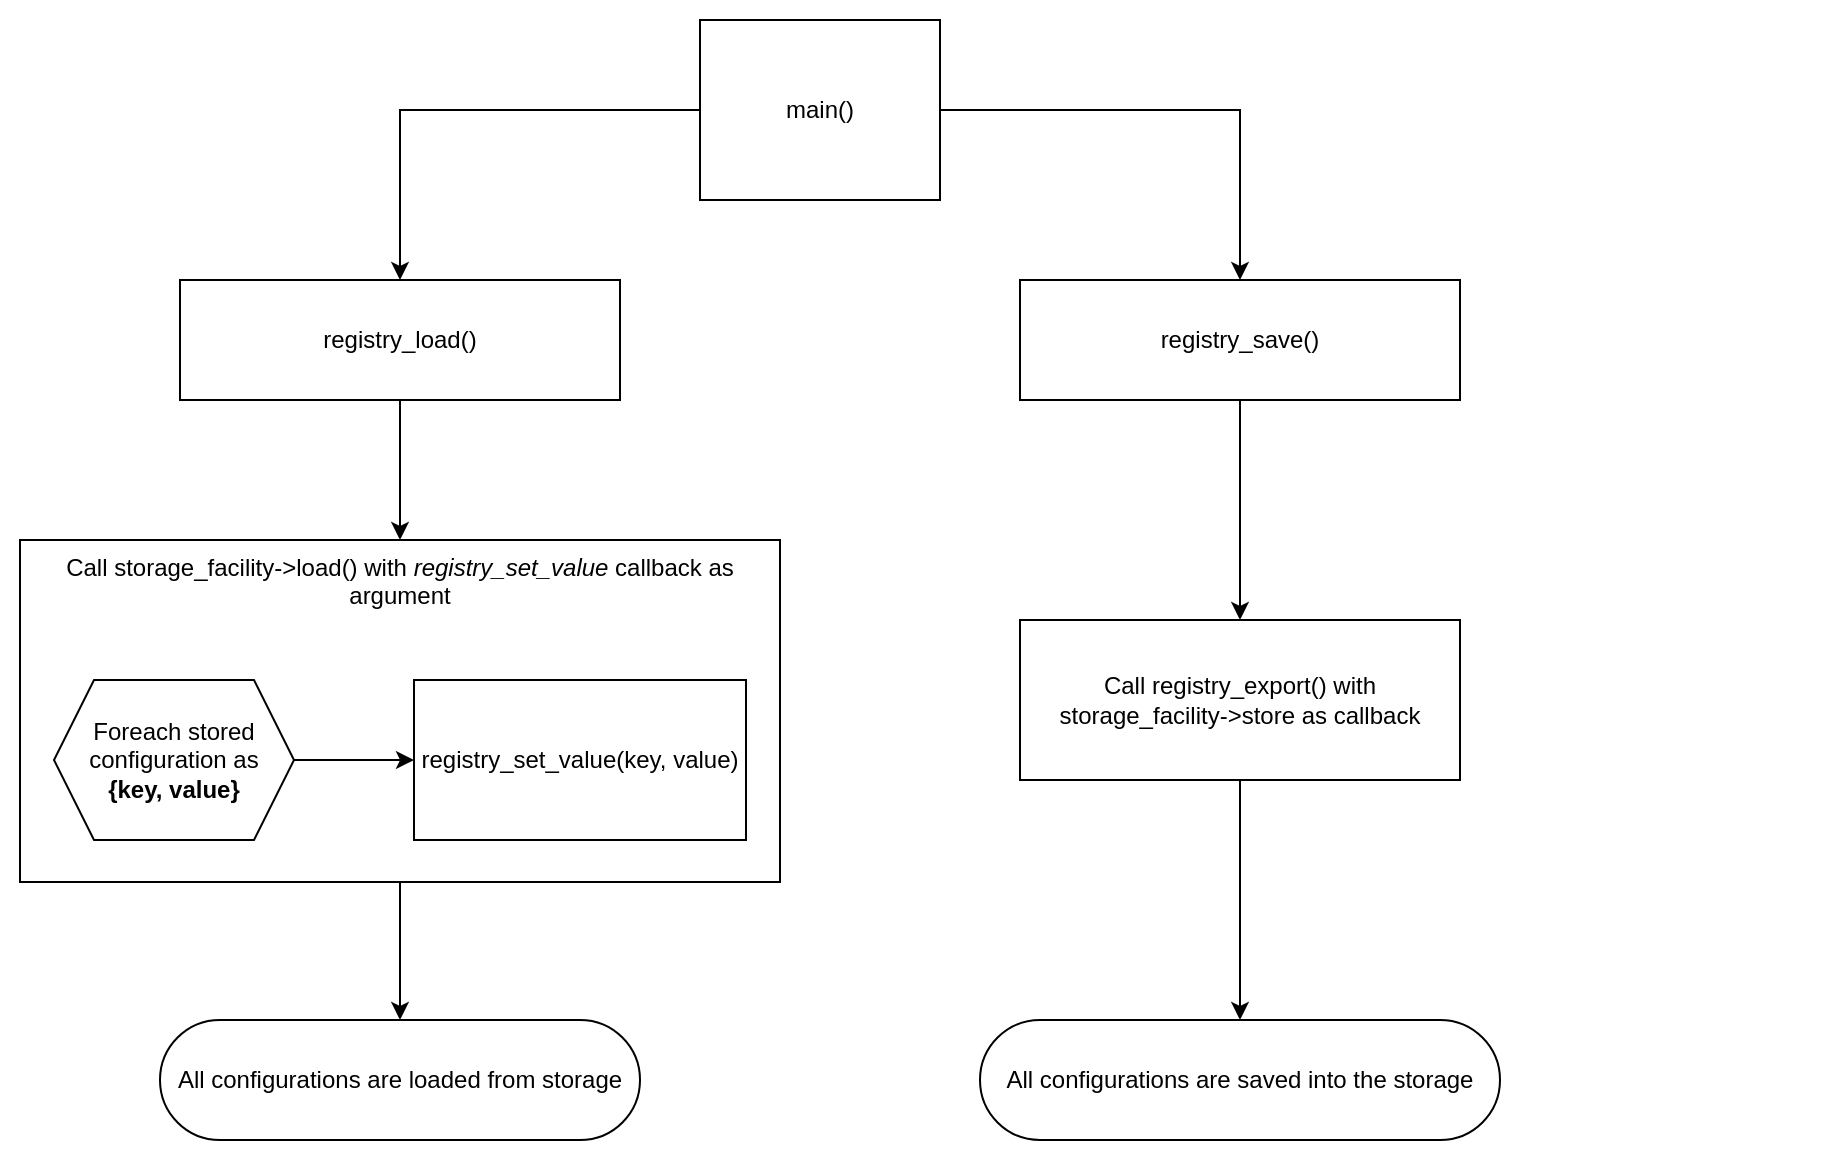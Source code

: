<mxfile>
    <diagram id="fjN8D4Odn0497USpxgly" name="Page-1">
        <mxGraphModel dx="2483" dy="782" grid="1" gridSize="10" guides="1" tooltips="1" connect="1" arrows="1" fold="1" page="1" pageScale="1" pageWidth="1169" pageHeight="827" background="#FFFFFF" math="0" shadow="0">
            <root>
                <mxCell id="0"/>
                <mxCell id="1" parent="0"/>
                <mxCell id="274" value="" style="rounded=0;whiteSpace=wrap;html=1;strokeColor=none;" parent="1" vertex="1">
                    <mxGeometry x="-1150" y="50" width="920" height="580" as="geometry"/>
                </mxCell>
                <mxCell id="163" style="edgeStyle=orthogonalEdgeStyle;html=1;rounded=0;" parent="1" source="161" target="166" edge="1">
                    <mxGeometry relative="1" as="geometry">
                        <mxPoint x="-908" y="70" as="sourcePoint"/>
                        <mxPoint x="-708" y="140" as="targetPoint"/>
                    </mxGeometry>
                </mxCell>
                <mxCell id="161" value="main()" style="rounded=0;whiteSpace=wrap;html=1;" parent="1" vertex="1">
                    <mxGeometry x="-800" y="60" width="120" height="90" as="geometry"/>
                </mxCell>
                <mxCell id="189" style="edgeStyle=elbowEdgeStyle;rounded=0;html=1;" parent="1" source="166" target="188" edge="1">
                    <mxGeometry relative="1" as="geometry"/>
                </mxCell>
                <mxCell id="166" value="registry_load()" style="rounded=0;whiteSpace=wrap;html=1;" parent="1" vertex="1">
                    <mxGeometry x="-1060" y="190" width="220" height="60" as="geometry"/>
                </mxCell>
                <mxCell id="184" value="registry_save()" style="rounded=0;whiteSpace=wrap;html=1;" parent="1" vertex="1">
                    <mxGeometry x="-640" y="190" width="220" height="60" as="geometry"/>
                </mxCell>
                <mxCell id="186" style="edgeStyle=orthogonalEdgeStyle;html=1;rounded=0;" parent="1" source="161" target="184" edge="1">
                    <mxGeometry relative="1" as="geometry">
                        <mxPoint x="-598" y="120" as="sourcePoint"/>
                        <mxPoint x="-578" y="200" as="targetPoint"/>
                    </mxGeometry>
                </mxCell>
                <mxCell id="191" style="edgeStyle=elbowEdgeStyle;rounded=0;html=1;entryX=0.5;entryY=0;entryDx=0;entryDy=0;" parent="1" source="188" target="204" edge="1">
                    <mxGeometry relative="1" as="geometry">
                        <mxPoint x="-919.765" y="390.235" as="targetPoint"/>
                    </mxGeometry>
                </mxCell>
                <mxCell id="188" value="Call storage_facility-&amp;gt;load() with &lt;i&gt;registry_set_value&lt;/i&gt; callback as argument" style="rounded=0;whiteSpace=wrap;html=1;verticalAlign=top;" parent="1" vertex="1">
                    <mxGeometry x="-1140" y="320" width="380" height="171" as="geometry"/>
                </mxCell>
                <mxCell id="204" value="All configurations are loaded from storage" style="rounded=1;whiteSpace=wrap;html=1;arcSize=50;" parent="1" vertex="1">
                    <mxGeometry x="-1070" y="560" width="240" height="60" as="geometry"/>
                </mxCell>
                <mxCell id="253" style="edgeStyle=elbowEdgeStyle;rounded=0;html=1;" parent="1" source="184" target="268" edge="1">
                    <mxGeometry relative="1" as="geometry">
                        <mxPoint x="-610" y="307" as="sourcePoint"/>
                        <mxPoint x="-530" y="354.5" as="targetPoint"/>
                    </mxGeometry>
                </mxCell>
                <mxCell id="265" value="All configurations are saved into the storage" style="rounded=1;whiteSpace=wrap;html=1;arcSize=50;" parent="1" vertex="1">
                    <mxGeometry x="-660" y="560" width="260" height="60" as="geometry"/>
                </mxCell>
                <mxCell id="268" value="Call registry_export() with storage_facility-&amp;gt;store as callback" style="rounded=0;whiteSpace=wrap;html=1;" parent="1" vertex="1">
                    <mxGeometry x="-640" y="360" width="220" height="80" as="geometry"/>
                </mxCell>
                <mxCell id="270" value="" style="edgeStyle=elbowEdgeStyle;rounded=0;html=1;entryX=0.5;entryY=0;entryDx=0;entryDy=0;" parent="1" source="268" target="265" edge="1">
                    <mxGeometry relative="1" as="geometry">
                        <mxPoint x="-510" y="610.06" as="targetPoint"/>
                        <mxPoint x="-530" y="434.5" as="sourcePoint"/>
                    </mxGeometry>
                </mxCell>
                <mxCell id="277" value="" style="edgeStyle=elbowEdgeStyle;rounded=0;html=1;exitX=1;exitY=0.5;exitDx=0;exitDy=0;" parent="1" source="279" target="278" edge="1">
                    <mxGeometry relative="1" as="geometry">
                        <mxPoint x="-954" y="472" as="targetPoint"/>
                        <mxPoint as="offset"/>
                        <mxPoint x="-1013" y="470" as="sourcePoint"/>
                    </mxGeometry>
                </mxCell>
                <mxCell id="278" value="registry_set_value(key, value)" style="rounded=0;whiteSpace=wrap;html=1;" parent="1" vertex="1">
                    <mxGeometry x="-943" y="390" width="166" height="80" as="geometry"/>
                </mxCell>
                <mxCell id="279" value="Foreach stored configuration&amp;nbsp;as&lt;br&gt;&lt;b&gt;{key, value}&lt;/b&gt;" style="shape=hexagon;perimeter=hexagonPerimeter2;whiteSpace=wrap;html=1;fixedSize=1;" parent="1" vertex="1">
                    <mxGeometry x="-1123" y="390" width="120" height="80" as="geometry"/>
                </mxCell>
            </root>
        </mxGraphModel>
    </diagram>
</mxfile>